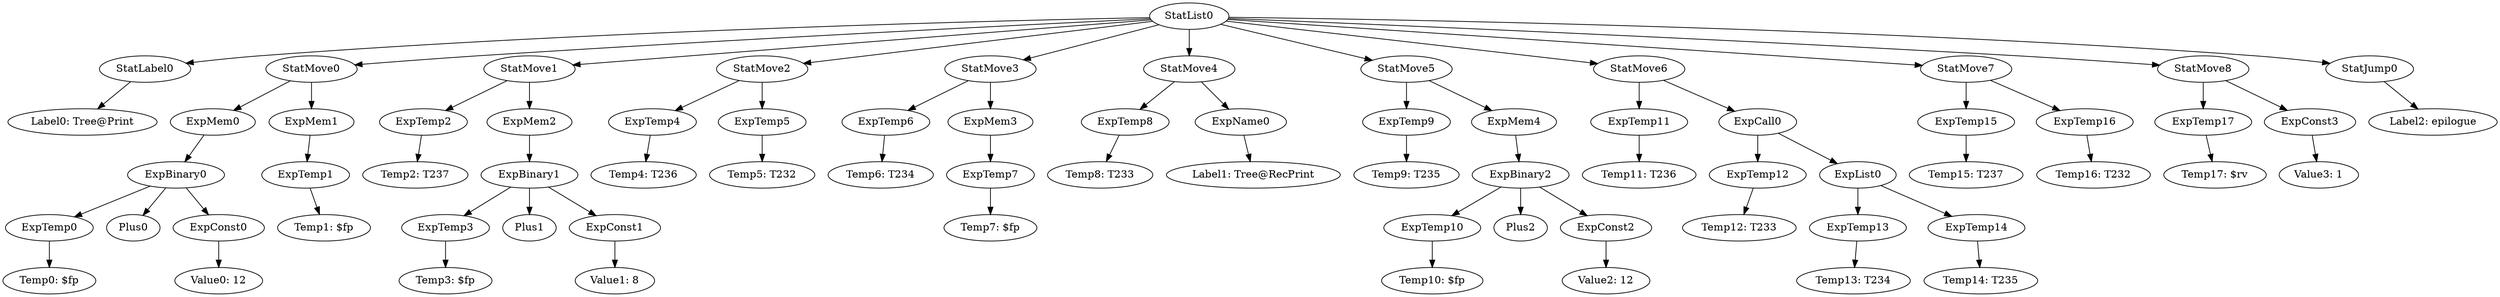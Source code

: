 digraph {
	ordering = out;
	ExpConst3 -> "Value3: 1";
	StatMove8 -> ExpTemp17;
	StatMove8 -> ExpConst3;
	ExpTemp15 -> "Temp15: T237";
	ExpList0 -> ExpTemp13;
	ExpList0 -> ExpTemp14;
	ExpTemp16 -> "Temp16: T232";
	ExpTemp13 -> "Temp13: T234";
	StatMove6 -> ExpTemp11;
	StatMove6 -> ExpCall0;
	ExpConst2 -> "Value2: 12";
	ExpBinary2 -> ExpTemp10;
	ExpBinary2 -> Plus2;
	ExpBinary2 -> ExpConst2;
	ExpTemp9 -> "Temp9: T235";
	ExpName0 -> "Label1: Tree@RecPrint";
	ExpMem1 -> ExpTemp1;
	ExpConst0 -> "Value0: 12";
	StatMove7 -> ExpTemp15;
	StatMove7 -> ExpTemp16;
	StatMove4 -> ExpTemp8;
	StatMove4 -> ExpName0;
	ExpMem0 -> ExpBinary0;
	ExpBinary1 -> ExpTemp3;
	ExpBinary1 -> Plus1;
	ExpBinary1 -> ExpConst1;
	ExpMem3 -> ExpTemp7;
	ExpTemp10 -> "Temp10: $fp";
	ExpTemp2 -> "Temp2: T237";
	StatMove2 -> ExpTemp4;
	StatMove2 -> ExpTemp5;
	StatLabel0 -> "Label0: Tree@Print";
	StatList0 -> StatLabel0;
	StatList0 -> StatMove0;
	StatList0 -> StatMove1;
	StatList0 -> StatMove2;
	StatList0 -> StatMove3;
	StatList0 -> StatMove4;
	StatList0 -> StatMove5;
	StatList0 -> StatMove6;
	StatList0 -> StatMove7;
	StatList0 -> StatMove8;
	StatList0 -> StatJump0;
	ExpTemp0 -> "Temp0: $fp";
	StatJump0 -> "Label2: epilogue";
	ExpTemp17 -> "Temp17: $rv";
	ExpCall0 -> ExpTemp12;
	ExpCall0 -> ExpList0;
	ExpMem2 -> ExpBinary1;
	StatMove0 -> ExpMem0;
	StatMove0 -> ExpMem1;
	ExpTemp12 -> "Temp12: T233";
	ExpMem4 -> ExpBinary2;
	ExpBinary0 -> ExpTemp0;
	ExpBinary0 -> Plus0;
	ExpBinary0 -> ExpConst0;
	ExpTemp8 -> "Temp8: T233";
	StatMove1 -> ExpTemp2;
	StatMove1 -> ExpMem2;
	StatMove5 -> ExpTemp9;
	StatMove5 -> ExpMem4;
	ExpConst1 -> "Value1: 8";
	ExpTemp3 -> "Temp3: $fp";
	ExpTemp14 -> "Temp14: T235";
	ExpTemp1 -> "Temp1: $fp";
	ExpTemp5 -> "Temp5: T232";
	ExpTemp6 -> "Temp6: T234";
	ExpTemp11 -> "Temp11: T236";
	StatMove3 -> ExpTemp6;
	StatMove3 -> ExpMem3;
	ExpTemp4 -> "Temp4: T236";
	ExpTemp7 -> "Temp7: $fp";
}

